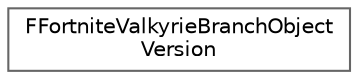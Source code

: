 digraph "Graphical Class Hierarchy"
{
 // INTERACTIVE_SVG=YES
 // LATEX_PDF_SIZE
  bgcolor="transparent";
  edge [fontname=Helvetica,fontsize=10,labelfontname=Helvetica,labelfontsize=10];
  node [fontname=Helvetica,fontsize=10,shape=box,height=0.2,width=0.4];
  rankdir="LR";
  Node0 [id="Node000000",label="FFortniteValkyrieBranchObject\lVersion",height=0.2,width=0.4,color="grey40", fillcolor="white", style="filled",URL="$de/d6d/structFFortniteValkyrieBranchObjectVersion.html",tooltip=" "];
}
